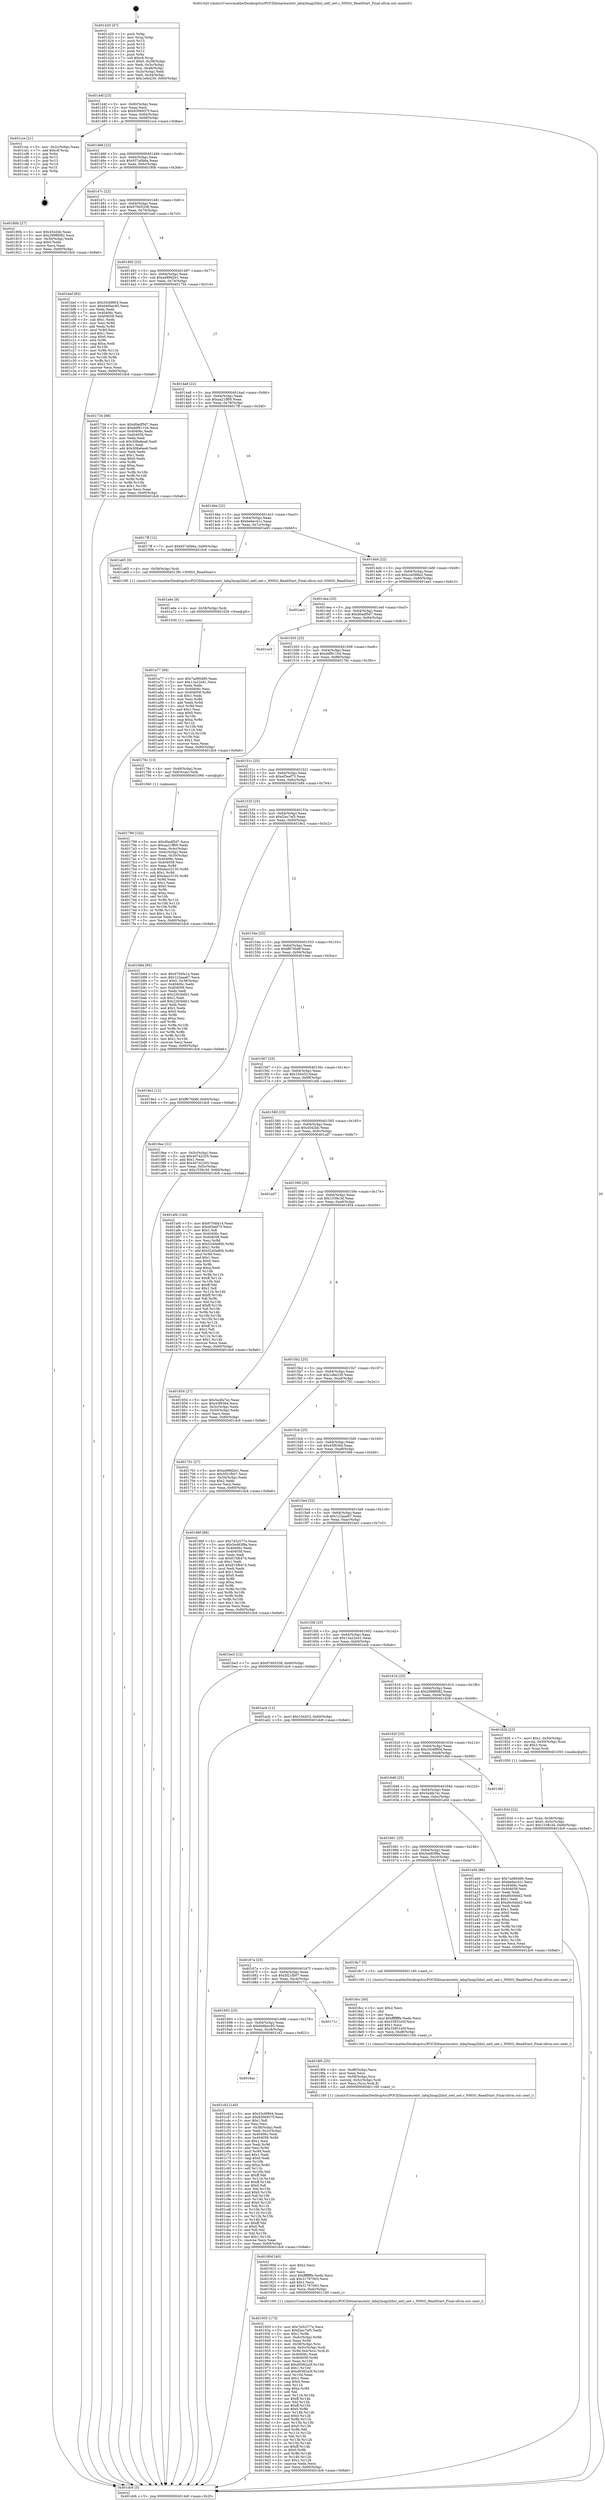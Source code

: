 digraph "0x401420" {
  label = "0x401420 (/mnt/c/Users/mathe/Desktop/tcc/POCII/binaries/extr_labq3map2libsl_netl_net.c_NMSG_ReadStart_Final-ollvm.out::main(0))"
  labelloc = "t"
  node[shape=record]

  Entry [label="",width=0.3,height=0.3,shape=circle,fillcolor=black,style=filled]
  "0x40144f" [label="{
     0x40144f [23]\l
     | [instrs]\l
     &nbsp;&nbsp;0x40144f \<+3\>: mov -0x60(%rbp),%eax\l
     &nbsp;&nbsp;0x401452 \<+2\>: mov %eax,%ecx\l
     &nbsp;&nbsp;0x401454 \<+6\>: sub $0x8306937f,%ecx\l
     &nbsp;&nbsp;0x40145a \<+3\>: mov %eax,-0x64(%rbp)\l
     &nbsp;&nbsp;0x40145d \<+3\>: mov %ecx,-0x68(%rbp)\l
     &nbsp;&nbsp;0x401460 \<+6\>: je 0000000000401cce \<main+0x8ae\>\l
  }"]
  "0x401cce" [label="{
     0x401cce [21]\l
     | [instrs]\l
     &nbsp;&nbsp;0x401cce \<+3\>: mov -0x2c(%rbp),%eax\l
     &nbsp;&nbsp;0x401cd1 \<+7\>: add $0xc8,%rsp\l
     &nbsp;&nbsp;0x401cd8 \<+1\>: pop %rbx\l
     &nbsp;&nbsp;0x401cd9 \<+2\>: pop %r12\l
     &nbsp;&nbsp;0x401cdb \<+2\>: pop %r13\l
     &nbsp;&nbsp;0x401cdd \<+2\>: pop %r14\l
     &nbsp;&nbsp;0x401cdf \<+2\>: pop %r15\l
     &nbsp;&nbsp;0x401ce1 \<+1\>: pop %rbp\l
     &nbsp;&nbsp;0x401ce2 \<+1\>: ret\l
  }"]
  "0x401466" [label="{
     0x401466 [22]\l
     | [instrs]\l
     &nbsp;&nbsp;0x401466 \<+5\>: jmp 000000000040146b \<main+0x4b\>\l
     &nbsp;&nbsp;0x40146b \<+3\>: mov -0x64(%rbp),%eax\l
     &nbsp;&nbsp;0x40146e \<+5\>: sub $0x937a0b6a,%eax\l
     &nbsp;&nbsp;0x401473 \<+3\>: mov %eax,-0x6c(%rbp)\l
     &nbsp;&nbsp;0x401476 \<+6\>: je 000000000040180b \<main+0x3eb\>\l
  }"]
  Exit [label="",width=0.3,height=0.3,shape=circle,fillcolor=black,style=filled,peripheries=2]
  "0x40180b" [label="{
     0x40180b [27]\l
     | [instrs]\l
     &nbsp;&nbsp;0x40180b \<+5\>: mov $0x4542bb,%eax\l
     &nbsp;&nbsp;0x401810 \<+5\>: mov $0x2998f082,%ecx\l
     &nbsp;&nbsp;0x401815 \<+3\>: mov -0x30(%rbp),%edx\l
     &nbsp;&nbsp;0x401818 \<+3\>: cmp $0x0,%edx\l
     &nbsp;&nbsp;0x40181b \<+3\>: cmove %ecx,%eax\l
     &nbsp;&nbsp;0x40181e \<+3\>: mov %eax,-0x60(%rbp)\l
     &nbsp;&nbsp;0x401821 \<+5\>: jmp 0000000000401dc6 \<main+0x9a6\>\l
  }"]
  "0x40147c" [label="{
     0x40147c [22]\l
     | [instrs]\l
     &nbsp;&nbsp;0x40147c \<+5\>: jmp 0000000000401481 \<main+0x61\>\l
     &nbsp;&nbsp;0x401481 \<+3\>: mov -0x64(%rbp),%eax\l
     &nbsp;&nbsp;0x401484 \<+5\>: sub $0x97605338,%eax\l
     &nbsp;&nbsp;0x401489 \<+3\>: mov %eax,-0x70(%rbp)\l
     &nbsp;&nbsp;0x40148c \<+6\>: je 0000000000401bef \<main+0x7cf\>\l
  }"]
  "0x4016ac" [label="{
     0x4016ac\l
  }", style=dashed]
  "0x401bef" [label="{
     0x401bef [83]\l
     | [instrs]\l
     &nbsp;&nbsp;0x401bef \<+5\>: mov $0x33c6f904,%eax\l
     &nbsp;&nbsp;0x401bf4 \<+5\>: mov $0x646bec85,%ecx\l
     &nbsp;&nbsp;0x401bf9 \<+2\>: xor %edx,%edx\l
     &nbsp;&nbsp;0x401bfb \<+7\>: mov 0x40406c,%esi\l
     &nbsp;&nbsp;0x401c02 \<+7\>: mov 0x404058,%edi\l
     &nbsp;&nbsp;0x401c09 \<+3\>: sub $0x1,%edx\l
     &nbsp;&nbsp;0x401c0c \<+3\>: mov %esi,%r8d\l
     &nbsp;&nbsp;0x401c0f \<+3\>: add %edx,%r8d\l
     &nbsp;&nbsp;0x401c12 \<+4\>: imul %r8d,%esi\l
     &nbsp;&nbsp;0x401c16 \<+3\>: and $0x1,%esi\l
     &nbsp;&nbsp;0x401c19 \<+3\>: cmp $0x0,%esi\l
     &nbsp;&nbsp;0x401c1c \<+4\>: sete %r9b\l
     &nbsp;&nbsp;0x401c20 \<+3\>: cmp $0xa,%edi\l
     &nbsp;&nbsp;0x401c23 \<+4\>: setl %r10b\l
     &nbsp;&nbsp;0x401c27 \<+3\>: mov %r9b,%r11b\l
     &nbsp;&nbsp;0x401c2a \<+3\>: and %r10b,%r11b\l
     &nbsp;&nbsp;0x401c2d \<+3\>: xor %r10b,%r9b\l
     &nbsp;&nbsp;0x401c30 \<+3\>: or %r9b,%r11b\l
     &nbsp;&nbsp;0x401c33 \<+4\>: test $0x1,%r11b\l
     &nbsp;&nbsp;0x401c37 \<+3\>: cmovne %ecx,%eax\l
     &nbsp;&nbsp;0x401c3a \<+3\>: mov %eax,-0x60(%rbp)\l
     &nbsp;&nbsp;0x401c3d \<+5\>: jmp 0000000000401dc6 \<main+0x9a6\>\l
  }"]
  "0x401492" [label="{
     0x401492 [22]\l
     | [instrs]\l
     &nbsp;&nbsp;0x401492 \<+5\>: jmp 0000000000401497 \<main+0x77\>\l
     &nbsp;&nbsp;0x401497 \<+3\>: mov -0x64(%rbp),%eax\l
     &nbsp;&nbsp;0x40149a \<+5\>: sub $0xa489d2e1,%eax\l
     &nbsp;&nbsp;0x40149f \<+3\>: mov %eax,-0x74(%rbp)\l
     &nbsp;&nbsp;0x4014a2 \<+6\>: je 0000000000401734 \<main+0x314\>\l
  }"]
  "0x401c42" [label="{
     0x401c42 [140]\l
     | [instrs]\l
     &nbsp;&nbsp;0x401c42 \<+5\>: mov $0x33c6f904,%eax\l
     &nbsp;&nbsp;0x401c47 \<+5\>: mov $0x8306937f,%ecx\l
     &nbsp;&nbsp;0x401c4c \<+2\>: mov $0x1,%dl\l
     &nbsp;&nbsp;0x401c4e \<+2\>: xor %esi,%esi\l
     &nbsp;&nbsp;0x401c50 \<+3\>: mov -0x38(%rbp),%edi\l
     &nbsp;&nbsp;0x401c53 \<+3\>: mov %edi,-0x2c(%rbp)\l
     &nbsp;&nbsp;0x401c56 \<+7\>: mov 0x40406c,%edi\l
     &nbsp;&nbsp;0x401c5d \<+8\>: mov 0x404058,%r8d\l
     &nbsp;&nbsp;0x401c65 \<+3\>: sub $0x1,%esi\l
     &nbsp;&nbsp;0x401c68 \<+3\>: mov %edi,%r9d\l
     &nbsp;&nbsp;0x401c6b \<+3\>: add %esi,%r9d\l
     &nbsp;&nbsp;0x401c6e \<+4\>: imul %r9d,%edi\l
     &nbsp;&nbsp;0x401c72 \<+3\>: and $0x1,%edi\l
     &nbsp;&nbsp;0x401c75 \<+3\>: cmp $0x0,%edi\l
     &nbsp;&nbsp;0x401c78 \<+4\>: sete %r10b\l
     &nbsp;&nbsp;0x401c7c \<+4\>: cmp $0xa,%r8d\l
     &nbsp;&nbsp;0x401c80 \<+4\>: setl %r11b\l
     &nbsp;&nbsp;0x401c84 \<+3\>: mov %r10b,%bl\l
     &nbsp;&nbsp;0x401c87 \<+3\>: xor $0xff,%bl\l
     &nbsp;&nbsp;0x401c8a \<+3\>: mov %r11b,%r14b\l
     &nbsp;&nbsp;0x401c8d \<+4\>: xor $0xff,%r14b\l
     &nbsp;&nbsp;0x401c91 \<+3\>: xor $0x0,%dl\l
     &nbsp;&nbsp;0x401c94 \<+3\>: mov %bl,%r15b\l
     &nbsp;&nbsp;0x401c97 \<+4\>: and $0x0,%r15b\l
     &nbsp;&nbsp;0x401c9b \<+3\>: and %dl,%r10b\l
     &nbsp;&nbsp;0x401c9e \<+3\>: mov %r14b,%r12b\l
     &nbsp;&nbsp;0x401ca1 \<+4\>: and $0x0,%r12b\l
     &nbsp;&nbsp;0x401ca5 \<+3\>: and %dl,%r11b\l
     &nbsp;&nbsp;0x401ca8 \<+3\>: or %r10b,%r15b\l
     &nbsp;&nbsp;0x401cab \<+3\>: or %r11b,%r12b\l
     &nbsp;&nbsp;0x401cae \<+3\>: xor %r12b,%r15b\l
     &nbsp;&nbsp;0x401cb1 \<+3\>: or %r14b,%bl\l
     &nbsp;&nbsp;0x401cb4 \<+3\>: xor $0xff,%bl\l
     &nbsp;&nbsp;0x401cb7 \<+3\>: or $0x0,%dl\l
     &nbsp;&nbsp;0x401cba \<+2\>: and %dl,%bl\l
     &nbsp;&nbsp;0x401cbc \<+3\>: or %bl,%r15b\l
     &nbsp;&nbsp;0x401cbf \<+4\>: test $0x1,%r15b\l
     &nbsp;&nbsp;0x401cc3 \<+3\>: cmovne %ecx,%eax\l
     &nbsp;&nbsp;0x401cc6 \<+3\>: mov %eax,-0x60(%rbp)\l
     &nbsp;&nbsp;0x401cc9 \<+5\>: jmp 0000000000401dc6 \<main+0x9a6\>\l
  }"]
  "0x401734" [label="{
     0x401734 [88]\l
     | [instrs]\l
     &nbsp;&nbsp;0x401734 \<+5\>: mov $0xd0adf5d7,%eax\l
     &nbsp;&nbsp;0x401739 \<+5\>: mov $0xddf91104,%ecx\l
     &nbsp;&nbsp;0x40173e \<+7\>: mov 0x40406c,%edx\l
     &nbsp;&nbsp;0x401745 \<+7\>: mov 0x404058,%esi\l
     &nbsp;&nbsp;0x40174c \<+2\>: mov %edx,%edi\l
     &nbsp;&nbsp;0x40174e \<+6\>: sub $0x308a6ea6,%edi\l
     &nbsp;&nbsp;0x401754 \<+3\>: sub $0x1,%edi\l
     &nbsp;&nbsp;0x401757 \<+6\>: add $0x308a6ea6,%edi\l
     &nbsp;&nbsp;0x40175d \<+3\>: imul %edi,%edx\l
     &nbsp;&nbsp;0x401760 \<+3\>: and $0x1,%edx\l
     &nbsp;&nbsp;0x401763 \<+3\>: cmp $0x0,%edx\l
     &nbsp;&nbsp;0x401766 \<+4\>: sete %r8b\l
     &nbsp;&nbsp;0x40176a \<+3\>: cmp $0xa,%esi\l
     &nbsp;&nbsp;0x40176d \<+4\>: setl %r9b\l
     &nbsp;&nbsp;0x401771 \<+3\>: mov %r8b,%r10b\l
     &nbsp;&nbsp;0x401774 \<+3\>: and %r9b,%r10b\l
     &nbsp;&nbsp;0x401777 \<+3\>: xor %r9b,%r8b\l
     &nbsp;&nbsp;0x40177a \<+3\>: or %r8b,%r10b\l
     &nbsp;&nbsp;0x40177d \<+4\>: test $0x1,%r10b\l
     &nbsp;&nbsp;0x401781 \<+3\>: cmovne %ecx,%eax\l
     &nbsp;&nbsp;0x401784 \<+3\>: mov %eax,-0x60(%rbp)\l
     &nbsp;&nbsp;0x401787 \<+5\>: jmp 0000000000401dc6 \<main+0x9a6\>\l
  }"]
  "0x4014a8" [label="{
     0x4014a8 [22]\l
     | [instrs]\l
     &nbsp;&nbsp;0x4014a8 \<+5\>: jmp 00000000004014ad \<main+0x8d\>\l
     &nbsp;&nbsp;0x4014ad \<+3\>: mov -0x64(%rbp),%eax\l
     &nbsp;&nbsp;0x4014b0 \<+5\>: sub $0xaa21ff00,%eax\l
     &nbsp;&nbsp;0x4014b5 \<+3\>: mov %eax,-0x78(%rbp)\l
     &nbsp;&nbsp;0x4014b8 \<+6\>: je 00000000004017ff \<main+0x3df\>\l
  }"]
  "0x401693" [label="{
     0x401693 [25]\l
     | [instrs]\l
     &nbsp;&nbsp;0x401693 \<+5\>: jmp 0000000000401698 \<main+0x278\>\l
     &nbsp;&nbsp;0x401698 \<+3\>: mov -0x64(%rbp),%eax\l
     &nbsp;&nbsp;0x40169b \<+5\>: sub $0x646bec85,%eax\l
     &nbsp;&nbsp;0x4016a0 \<+6\>: mov %eax,-0xc8(%rbp)\l
     &nbsp;&nbsp;0x4016a6 \<+6\>: je 0000000000401c42 \<main+0x822\>\l
  }"]
  "0x4017ff" [label="{
     0x4017ff [12]\l
     | [instrs]\l
     &nbsp;&nbsp;0x4017ff \<+7\>: movl $0x937a0b6a,-0x60(%rbp)\l
     &nbsp;&nbsp;0x401806 \<+5\>: jmp 0000000000401dc6 \<main+0x9a6\>\l
  }"]
  "0x4014be" [label="{
     0x4014be [22]\l
     | [instrs]\l
     &nbsp;&nbsp;0x4014be \<+5\>: jmp 00000000004014c3 \<main+0xa3\>\l
     &nbsp;&nbsp;0x4014c3 \<+3\>: mov -0x64(%rbp),%eax\l
     &nbsp;&nbsp;0x4014c6 \<+5\>: sub $0xbe6ec41c,%eax\l
     &nbsp;&nbsp;0x4014cb \<+3\>: mov %eax,-0x7c(%rbp)\l
     &nbsp;&nbsp;0x4014ce \<+6\>: je 0000000000401a65 \<main+0x645\>\l
  }"]
  "0x40171c" [label="{
     0x40171c\l
  }", style=dashed]
  "0x401a65" [label="{
     0x401a65 [9]\l
     | [instrs]\l
     &nbsp;&nbsp;0x401a65 \<+4\>: mov -0x58(%rbp),%rdi\l
     &nbsp;&nbsp;0x401a69 \<+5\>: call 00000000004013f0 \<NMSG_ReadStart\>\l
     | [calls]\l
     &nbsp;&nbsp;0x4013f0 \{1\} (/mnt/c/Users/mathe/Desktop/tcc/POCII/binaries/extr_labq3map2libsl_netl_net.c_NMSG_ReadStart_Final-ollvm.out::NMSG_ReadStart)\l
  }"]
  "0x4014d4" [label="{
     0x4014d4 [22]\l
     | [instrs]\l
     &nbsp;&nbsp;0x4014d4 \<+5\>: jmp 00000000004014d9 \<main+0xb9\>\l
     &nbsp;&nbsp;0x4014d9 \<+3\>: mov -0x64(%rbp),%eax\l
     &nbsp;&nbsp;0x4014dc \<+5\>: sub $0xcce588a3,%eax\l
     &nbsp;&nbsp;0x4014e1 \<+3\>: mov %eax,-0x80(%rbp)\l
     &nbsp;&nbsp;0x4014e4 \<+6\>: je 0000000000401ae3 \<main+0x6c3\>\l
  }"]
  "0x401a77" [label="{
     0x401a77 [84]\l
     | [instrs]\l
     &nbsp;&nbsp;0x401a77 \<+5\>: mov $0x7ad90490,%eax\l
     &nbsp;&nbsp;0x401a7c \<+5\>: mov $0x13a22e41,%ecx\l
     &nbsp;&nbsp;0x401a81 \<+2\>: xor %edx,%edx\l
     &nbsp;&nbsp;0x401a83 \<+7\>: mov 0x40406c,%esi\l
     &nbsp;&nbsp;0x401a8a \<+8\>: mov 0x404058,%r8d\l
     &nbsp;&nbsp;0x401a92 \<+3\>: sub $0x1,%edx\l
     &nbsp;&nbsp;0x401a95 \<+3\>: mov %esi,%r9d\l
     &nbsp;&nbsp;0x401a98 \<+3\>: add %edx,%r9d\l
     &nbsp;&nbsp;0x401a9b \<+4\>: imul %r9d,%esi\l
     &nbsp;&nbsp;0x401a9f \<+3\>: and $0x1,%esi\l
     &nbsp;&nbsp;0x401aa2 \<+3\>: cmp $0x0,%esi\l
     &nbsp;&nbsp;0x401aa5 \<+4\>: sete %r10b\l
     &nbsp;&nbsp;0x401aa9 \<+4\>: cmp $0xa,%r8d\l
     &nbsp;&nbsp;0x401aad \<+4\>: setl %r11b\l
     &nbsp;&nbsp;0x401ab1 \<+3\>: mov %r10b,%bl\l
     &nbsp;&nbsp;0x401ab4 \<+3\>: and %r11b,%bl\l
     &nbsp;&nbsp;0x401ab7 \<+3\>: xor %r11b,%r10b\l
     &nbsp;&nbsp;0x401aba \<+3\>: or %r10b,%bl\l
     &nbsp;&nbsp;0x401abd \<+3\>: test $0x1,%bl\l
     &nbsp;&nbsp;0x401ac0 \<+3\>: cmovne %ecx,%eax\l
     &nbsp;&nbsp;0x401ac3 \<+3\>: mov %eax,-0x60(%rbp)\l
     &nbsp;&nbsp;0x401ac6 \<+5\>: jmp 0000000000401dc6 \<main+0x9a6\>\l
  }"]
  "0x401ae3" [label="{
     0x401ae3\l
  }", style=dashed]
  "0x4014ea" [label="{
     0x4014ea [25]\l
     | [instrs]\l
     &nbsp;&nbsp;0x4014ea \<+5\>: jmp 00000000004014ef \<main+0xcf\>\l
     &nbsp;&nbsp;0x4014ef \<+3\>: mov -0x64(%rbp),%eax\l
     &nbsp;&nbsp;0x4014f2 \<+5\>: sub $0xd0adf5d7,%eax\l
     &nbsp;&nbsp;0x4014f7 \<+6\>: mov %eax,-0x84(%rbp)\l
     &nbsp;&nbsp;0x4014fd \<+6\>: je 0000000000401ce3 \<main+0x8c3\>\l
  }"]
  "0x401a6e" [label="{
     0x401a6e [9]\l
     | [instrs]\l
     &nbsp;&nbsp;0x401a6e \<+4\>: mov -0x58(%rbp),%rdi\l
     &nbsp;&nbsp;0x401a72 \<+5\>: call 0000000000401030 \<free@plt\>\l
     | [calls]\l
     &nbsp;&nbsp;0x401030 \{1\} (unknown)\l
  }"]
  "0x401ce3" [label="{
     0x401ce3\l
  }", style=dashed]
  "0x401503" [label="{
     0x401503 [25]\l
     | [instrs]\l
     &nbsp;&nbsp;0x401503 \<+5\>: jmp 0000000000401508 \<main+0xe8\>\l
     &nbsp;&nbsp;0x401508 \<+3\>: mov -0x64(%rbp),%eax\l
     &nbsp;&nbsp;0x40150b \<+5\>: sub $0xddf91104,%eax\l
     &nbsp;&nbsp;0x401510 \<+6\>: mov %eax,-0x88(%rbp)\l
     &nbsp;&nbsp;0x401516 \<+6\>: je 000000000040178c \<main+0x36c\>\l
  }"]
  "0x401935" [label="{
     0x401935 [173]\l
     | [instrs]\l
     &nbsp;&nbsp;0x401935 \<+5\>: mov $0x7d3c577e,%ecx\l
     &nbsp;&nbsp;0x40193a \<+5\>: mov $0xf2ec7ef5,%edx\l
     &nbsp;&nbsp;0x40193f \<+3\>: mov $0x1,%r8b\l
     &nbsp;&nbsp;0x401942 \<+7\>: mov -0xdc(%rbp),%r9d\l
     &nbsp;&nbsp;0x401949 \<+4\>: imul %eax,%r9d\l
     &nbsp;&nbsp;0x40194d \<+4\>: mov -0x58(%rbp),%rsi\l
     &nbsp;&nbsp;0x401951 \<+4\>: movslq -0x5c(%rbp),%rdi\l
     &nbsp;&nbsp;0x401955 \<+5\>: mov %r9d,0x4(%rsi,%rdi,8)\l
     &nbsp;&nbsp;0x40195a \<+7\>: mov 0x40406c,%eax\l
     &nbsp;&nbsp;0x401961 \<+8\>: mov 0x404058,%r9d\l
     &nbsp;&nbsp;0x401969 \<+3\>: mov %eax,%r10d\l
     &nbsp;&nbsp;0x40196c \<+7\>: add $0xd9382a3f,%r10d\l
     &nbsp;&nbsp;0x401973 \<+4\>: sub $0x1,%r10d\l
     &nbsp;&nbsp;0x401977 \<+7\>: sub $0xd9382a3f,%r10d\l
     &nbsp;&nbsp;0x40197e \<+4\>: imul %r10d,%eax\l
     &nbsp;&nbsp;0x401982 \<+3\>: and $0x1,%eax\l
     &nbsp;&nbsp;0x401985 \<+3\>: cmp $0x0,%eax\l
     &nbsp;&nbsp;0x401988 \<+4\>: sete %r11b\l
     &nbsp;&nbsp;0x40198c \<+4\>: cmp $0xa,%r9d\l
     &nbsp;&nbsp;0x401990 \<+3\>: setl %bl\l
     &nbsp;&nbsp;0x401993 \<+3\>: mov %r11b,%r14b\l
     &nbsp;&nbsp;0x401996 \<+4\>: xor $0xff,%r14b\l
     &nbsp;&nbsp;0x40199a \<+3\>: mov %bl,%r15b\l
     &nbsp;&nbsp;0x40199d \<+4\>: xor $0xff,%r15b\l
     &nbsp;&nbsp;0x4019a1 \<+4\>: xor $0x0,%r8b\l
     &nbsp;&nbsp;0x4019a5 \<+3\>: mov %r14b,%r12b\l
     &nbsp;&nbsp;0x4019a8 \<+4\>: and $0x0,%r12b\l
     &nbsp;&nbsp;0x4019ac \<+3\>: and %r8b,%r11b\l
     &nbsp;&nbsp;0x4019af \<+3\>: mov %r15b,%r13b\l
     &nbsp;&nbsp;0x4019b2 \<+4\>: and $0x0,%r13b\l
     &nbsp;&nbsp;0x4019b6 \<+3\>: and %r8b,%bl\l
     &nbsp;&nbsp;0x4019b9 \<+3\>: or %r11b,%r12b\l
     &nbsp;&nbsp;0x4019bc \<+3\>: or %bl,%r13b\l
     &nbsp;&nbsp;0x4019bf \<+3\>: xor %r13b,%r12b\l
     &nbsp;&nbsp;0x4019c2 \<+3\>: or %r15b,%r14b\l
     &nbsp;&nbsp;0x4019c5 \<+4\>: xor $0xff,%r14b\l
     &nbsp;&nbsp;0x4019c9 \<+4\>: or $0x0,%r8b\l
     &nbsp;&nbsp;0x4019cd \<+3\>: and %r8b,%r14b\l
     &nbsp;&nbsp;0x4019d0 \<+3\>: or %r14b,%r12b\l
     &nbsp;&nbsp;0x4019d3 \<+4\>: test $0x1,%r12b\l
     &nbsp;&nbsp;0x4019d7 \<+3\>: cmovne %edx,%ecx\l
     &nbsp;&nbsp;0x4019da \<+3\>: mov %ecx,-0x60(%rbp)\l
     &nbsp;&nbsp;0x4019dd \<+5\>: jmp 0000000000401dc6 \<main+0x9a6\>\l
  }"]
  "0x40178c" [label="{
     0x40178c [13]\l
     | [instrs]\l
     &nbsp;&nbsp;0x40178c \<+4\>: mov -0x48(%rbp),%rax\l
     &nbsp;&nbsp;0x401790 \<+4\>: mov 0x8(%rax),%rdi\l
     &nbsp;&nbsp;0x401794 \<+5\>: call 0000000000401060 \<atoi@plt\>\l
     | [calls]\l
     &nbsp;&nbsp;0x401060 \{1\} (unknown)\l
  }"]
  "0x40151c" [label="{
     0x40151c [25]\l
     | [instrs]\l
     &nbsp;&nbsp;0x40151c \<+5\>: jmp 0000000000401521 \<main+0x101\>\l
     &nbsp;&nbsp;0x401521 \<+3\>: mov -0x64(%rbp),%eax\l
     &nbsp;&nbsp;0x401524 \<+5\>: sub $0xef3eef73,%eax\l
     &nbsp;&nbsp;0x401529 \<+6\>: mov %eax,-0x8c(%rbp)\l
     &nbsp;&nbsp;0x40152f \<+6\>: je 0000000000401b84 \<main+0x764\>\l
  }"]
  "0x40190d" [label="{
     0x40190d [40]\l
     | [instrs]\l
     &nbsp;&nbsp;0x40190d \<+5\>: mov $0x2,%ecx\l
     &nbsp;&nbsp;0x401912 \<+1\>: cltd\l
     &nbsp;&nbsp;0x401913 \<+2\>: idiv %ecx\l
     &nbsp;&nbsp;0x401915 \<+6\>: imul $0xfffffffe,%edx,%ecx\l
     &nbsp;&nbsp;0x40191b \<+6\>: sub $0x31767003,%ecx\l
     &nbsp;&nbsp;0x401921 \<+3\>: add $0x1,%ecx\l
     &nbsp;&nbsp;0x401924 \<+6\>: add $0x31767003,%ecx\l
     &nbsp;&nbsp;0x40192a \<+6\>: mov %ecx,-0xdc(%rbp)\l
     &nbsp;&nbsp;0x401930 \<+5\>: call 0000000000401160 \<next_i\>\l
     | [calls]\l
     &nbsp;&nbsp;0x401160 \{1\} (/mnt/c/Users/mathe/Desktop/tcc/POCII/binaries/extr_labq3map2libsl_netl_net.c_NMSG_ReadStart_Final-ollvm.out::next_i)\l
  }"]
  "0x401b84" [label="{
     0x401b84 [95]\l
     | [instrs]\l
     &nbsp;&nbsp;0x401b84 \<+5\>: mov $0x6704fa14,%eax\l
     &nbsp;&nbsp;0x401b89 \<+5\>: mov $0x122aaa67,%ecx\l
     &nbsp;&nbsp;0x401b8e \<+7\>: movl $0x0,-0x38(%rbp)\l
     &nbsp;&nbsp;0x401b95 \<+7\>: mov 0x40406c,%edx\l
     &nbsp;&nbsp;0x401b9c \<+7\>: mov 0x404058,%esi\l
     &nbsp;&nbsp;0x401ba3 \<+2\>: mov %edx,%edi\l
     &nbsp;&nbsp;0x401ba5 \<+6\>: sub $0x2263b6b1,%edi\l
     &nbsp;&nbsp;0x401bab \<+3\>: sub $0x1,%edi\l
     &nbsp;&nbsp;0x401bae \<+6\>: add $0x2263b6b1,%edi\l
     &nbsp;&nbsp;0x401bb4 \<+3\>: imul %edi,%edx\l
     &nbsp;&nbsp;0x401bb7 \<+3\>: and $0x1,%edx\l
     &nbsp;&nbsp;0x401bba \<+3\>: cmp $0x0,%edx\l
     &nbsp;&nbsp;0x401bbd \<+4\>: sete %r8b\l
     &nbsp;&nbsp;0x401bc1 \<+3\>: cmp $0xa,%esi\l
     &nbsp;&nbsp;0x401bc4 \<+4\>: setl %r9b\l
     &nbsp;&nbsp;0x401bc8 \<+3\>: mov %r8b,%r10b\l
     &nbsp;&nbsp;0x401bcb \<+3\>: and %r9b,%r10b\l
     &nbsp;&nbsp;0x401bce \<+3\>: xor %r9b,%r8b\l
     &nbsp;&nbsp;0x401bd1 \<+3\>: or %r8b,%r10b\l
     &nbsp;&nbsp;0x401bd4 \<+4\>: test $0x1,%r10b\l
     &nbsp;&nbsp;0x401bd8 \<+3\>: cmovne %ecx,%eax\l
     &nbsp;&nbsp;0x401bdb \<+3\>: mov %eax,-0x60(%rbp)\l
     &nbsp;&nbsp;0x401bde \<+5\>: jmp 0000000000401dc6 \<main+0x9a6\>\l
  }"]
  "0x401535" [label="{
     0x401535 [25]\l
     | [instrs]\l
     &nbsp;&nbsp;0x401535 \<+5\>: jmp 000000000040153a \<main+0x11a\>\l
     &nbsp;&nbsp;0x40153a \<+3\>: mov -0x64(%rbp),%eax\l
     &nbsp;&nbsp;0x40153d \<+5\>: sub $0xf2ec7ef5,%eax\l
     &nbsp;&nbsp;0x401542 \<+6\>: mov %eax,-0x90(%rbp)\l
     &nbsp;&nbsp;0x401548 \<+6\>: je 00000000004019e2 \<main+0x5c2\>\l
  }"]
  "0x4018f4" [label="{
     0x4018f4 [25]\l
     | [instrs]\l
     &nbsp;&nbsp;0x4018f4 \<+6\>: mov -0xd8(%rbp),%ecx\l
     &nbsp;&nbsp;0x4018fa \<+3\>: imul %eax,%ecx\l
     &nbsp;&nbsp;0x4018fd \<+4\>: mov -0x58(%rbp),%rsi\l
     &nbsp;&nbsp;0x401901 \<+4\>: movslq -0x5c(%rbp),%rdi\l
     &nbsp;&nbsp;0x401905 \<+3\>: mov %ecx,(%rsi,%rdi,8)\l
     &nbsp;&nbsp;0x401908 \<+5\>: call 0000000000401160 \<next_i\>\l
     | [calls]\l
     &nbsp;&nbsp;0x401160 \{1\} (/mnt/c/Users/mathe/Desktop/tcc/POCII/binaries/extr_labq3map2libsl_netl_net.c_NMSG_ReadStart_Final-ollvm.out::next_i)\l
  }"]
  "0x4019e2" [label="{
     0x4019e2 [12]\l
     | [instrs]\l
     &nbsp;&nbsp;0x4019e2 \<+7\>: movl $0xff076b8f,-0x60(%rbp)\l
     &nbsp;&nbsp;0x4019e9 \<+5\>: jmp 0000000000401dc6 \<main+0x9a6\>\l
  }"]
  "0x40154e" [label="{
     0x40154e [25]\l
     | [instrs]\l
     &nbsp;&nbsp;0x40154e \<+5\>: jmp 0000000000401553 \<main+0x133\>\l
     &nbsp;&nbsp;0x401553 \<+3\>: mov -0x64(%rbp),%eax\l
     &nbsp;&nbsp;0x401556 \<+5\>: sub $0xff076b8f,%eax\l
     &nbsp;&nbsp;0x40155b \<+6\>: mov %eax,-0x94(%rbp)\l
     &nbsp;&nbsp;0x401561 \<+6\>: je 00000000004019ee \<main+0x5ce\>\l
  }"]
  "0x4018cc" [label="{
     0x4018cc [40]\l
     | [instrs]\l
     &nbsp;&nbsp;0x4018cc \<+5\>: mov $0x2,%ecx\l
     &nbsp;&nbsp;0x4018d1 \<+1\>: cltd\l
     &nbsp;&nbsp;0x4018d2 \<+2\>: idiv %ecx\l
     &nbsp;&nbsp;0x4018d4 \<+6\>: imul $0xfffffffe,%edx,%ecx\l
     &nbsp;&nbsp;0x4018da \<+6\>: sub $0x33951e5f,%ecx\l
     &nbsp;&nbsp;0x4018e0 \<+3\>: add $0x1,%ecx\l
     &nbsp;&nbsp;0x4018e3 \<+6\>: add $0x33951e5f,%ecx\l
     &nbsp;&nbsp;0x4018e9 \<+6\>: mov %ecx,-0xd8(%rbp)\l
     &nbsp;&nbsp;0x4018ef \<+5\>: call 0000000000401160 \<next_i\>\l
     | [calls]\l
     &nbsp;&nbsp;0x401160 \{1\} (/mnt/c/Users/mathe/Desktop/tcc/POCII/binaries/extr_labq3map2libsl_netl_net.c_NMSG_ReadStart_Final-ollvm.out::next_i)\l
  }"]
  "0x4019ee" [label="{
     0x4019ee [31]\l
     | [instrs]\l
     &nbsp;&nbsp;0x4019ee \<+3\>: mov -0x5c(%rbp),%eax\l
     &nbsp;&nbsp;0x4019f1 \<+5\>: sub $0x40742205,%eax\l
     &nbsp;&nbsp;0x4019f6 \<+3\>: add $0x1,%eax\l
     &nbsp;&nbsp;0x4019f9 \<+5\>: add $0x40742205,%eax\l
     &nbsp;&nbsp;0x4019fe \<+3\>: mov %eax,-0x5c(%rbp)\l
     &nbsp;&nbsp;0x401a01 \<+7\>: movl $0x1538c3d,-0x60(%rbp)\l
     &nbsp;&nbsp;0x401a08 \<+5\>: jmp 0000000000401dc6 \<main+0x9a6\>\l
  }"]
  "0x401567" [label="{
     0x401567 [25]\l
     | [instrs]\l
     &nbsp;&nbsp;0x401567 \<+5\>: jmp 000000000040156c \<main+0x14c\>\l
     &nbsp;&nbsp;0x40156c \<+3\>: mov -0x64(%rbp),%eax\l
     &nbsp;&nbsp;0x40156f \<+5\>: sub $0x104453,%eax\l
     &nbsp;&nbsp;0x401574 \<+6\>: mov %eax,-0x98(%rbp)\l
     &nbsp;&nbsp;0x40157a \<+6\>: je 0000000000401af4 \<main+0x6d4\>\l
  }"]
  "0x40167a" [label="{
     0x40167a [25]\l
     | [instrs]\l
     &nbsp;&nbsp;0x40167a \<+5\>: jmp 000000000040167f \<main+0x25f\>\l
     &nbsp;&nbsp;0x40167f \<+3\>: mov -0x64(%rbp),%eax\l
     &nbsp;&nbsp;0x401682 \<+5\>: sub $0x5f21fb07,%eax\l
     &nbsp;&nbsp;0x401687 \<+6\>: mov %eax,-0xc4(%rbp)\l
     &nbsp;&nbsp;0x40168d \<+6\>: je 000000000040171c \<main+0x2fc\>\l
  }"]
  "0x401af4" [label="{
     0x401af4 [144]\l
     | [instrs]\l
     &nbsp;&nbsp;0x401af4 \<+5\>: mov $0x6704fa14,%eax\l
     &nbsp;&nbsp;0x401af9 \<+5\>: mov $0xef3eef73,%ecx\l
     &nbsp;&nbsp;0x401afe \<+2\>: mov $0x1,%dl\l
     &nbsp;&nbsp;0x401b00 \<+7\>: mov 0x40406c,%esi\l
     &nbsp;&nbsp;0x401b07 \<+7\>: mov 0x404058,%edi\l
     &nbsp;&nbsp;0x401b0e \<+3\>: mov %esi,%r8d\l
     &nbsp;&nbsp;0x401b11 \<+7\>: sub $0x5240a80b,%r8d\l
     &nbsp;&nbsp;0x401b18 \<+4\>: sub $0x1,%r8d\l
     &nbsp;&nbsp;0x401b1c \<+7\>: add $0x5240a80b,%r8d\l
     &nbsp;&nbsp;0x401b23 \<+4\>: imul %r8d,%esi\l
     &nbsp;&nbsp;0x401b27 \<+3\>: and $0x1,%esi\l
     &nbsp;&nbsp;0x401b2a \<+3\>: cmp $0x0,%esi\l
     &nbsp;&nbsp;0x401b2d \<+4\>: sete %r9b\l
     &nbsp;&nbsp;0x401b31 \<+3\>: cmp $0xa,%edi\l
     &nbsp;&nbsp;0x401b34 \<+4\>: setl %r10b\l
     &nbsp;&nbsp;0x401b38 \<+3\>: mov %r9b,%r11b\l
     &nbsp;&nbsp;0x401b3b \<+4\>: xor $0xff,%r11b\l
     &nbsp;&nbsp;0x401b3f \<+3\>: mov %r10b,%bl\l
     &nbsp;&nbsp;0x401b42 \<+3\>: xor $0xff,%bl\l
     &nbsp;&nbsp;0x401b45 \<+3\>: xor $0x1,%dl\l
     &nbsp;&nbsp;0x401b48 \<+3\>: mov %r11b,%r14b\l
     &nbsp;&nbsp;0x401b4b \<+4\>: and $0xff,%r14b\l
     &nbsp;&nbsp;0x401b4f \<+3\>: and %dl,%r9b\l
     &nbsp;&nbsp;0x401b52 \<+3\>: mov %bl,%r15b\l
     &nbsp;&nbsp;0x401b55 \<+4\>: and $0xff,%r15b\l
     &nbsp;&nbsp;0x401b59 \<+3\>: and %dl,%r10b\l
     &nbsp;&nbsp;0x401b5c \<+3\>: or %r9b,%r14b\l
     &nbsp;&nbsp;0x401b5f \<+3\>: or %r10b,%r15b\l
     &nbsp;&nbsp;0x401b62 \<+3\>: xor %r15b,%r14b\l
     &nbsp;&nbsp;0x401b65 \<+3\>: or %bl,%r11b\l
     &nbsp;&nbsp;0x401b68 \<+4\>: xor $0xff,%r11b\l
     &nbsp;&nbsp;0x401b6c \<+3\>: or $0x1,%dl\l
     &nbsp;&nbsp;0x401b6f \<+3\>: and %dl,%r11b\l
     &nbsp;&nbsp;0x401b72 \<+3\>: or %r11b,%r14b\l
     &nbsp;&nbsp;0x401b75 \<+4\>: test $0x1,%r14b\l
     &nbsp;&nbsp;0x401b79 \<+3\>: cmovne %ecx,%eax\l
     &nbsp;&nbsp;0x401b7c \<+3\>: mov %eax,-0x60(%rbp)\l
     &nbsp;&nbsp;0x401b7f \<+5\>: jmp 0000000000401dc6 \<main+0x9a6\>\l
  }"]
  "0x401580" [label="{
     0x401580 [25]\l
     | [instrs]\l
     &nbsp;&nbsp;0x401580 \<+5\>: jmp 0000000000401585 \<main+0x165\>\l
     &nbsp;&nbsp;0x401585 \<+3\>: mov -0x64(%rbp),%eax\l
     &nbsp;&nbsp;0x401588 \<+5\>: sub $0x4542bb,%eax\l
     &nbsp;&nbsp;0x40158d \<+6\>: mov %eax,-0x9c(%rbp)\l
     &nbsp;&nbsp;0x401593 \<+6\>: je 0000000000401ad7 \<main+0x6b7\>\l
  }"]
  "0x4018c7" [label="{
     0x4018c7 [5]\l
     | [instrs]\l
     &nbsp;&nbsp;0x4018c7 \<+5\>: call 0000000000401160 \<next_i\>\l
     | [calls]\l
     &nbsp;&nbsp;0x401160 \{1\} (/mnt/c/Users/mathe/Desktop/tcc/POCII/binaries/extr_labq3map2libsl_netl_net.c_NMSG_ReadStart_Final-ollvm.out::next_i)\l
  }"]
  "0x401ad7" [label="{
     0x401ad7\l
  }", style=dashed]
  "0x401599" [label="{
     0x401599 [25]\l
     | [instrs]\l
     &nbsp;&nbsp;0x401599 \<+5\>: jmp 000000000040159e \<main+0x17e\>\l
     &nbsp;&nbsp;0x40159e \<+3\>: mov -0x64(%rbp),%eax\l
     &nbsp;&nbsp;0x4015a1 \<+5\>: sub $0x1538c3d,%eax\l
     &nbsp;&nbsp;0x4015a6 \<+6\>: mov %eax,-0xa0(%rbp)\l
     &nbsp;&nbsp;0x4015ac \<+6\>: je 0000000000401854 \<main+0x434\>\l
  }"]
  "0x401661" [label="{
     0x401661 [25]\l
     | [instrs]\l
     &nbsp;&nbsp;0x401661 \<+5\>: jmp 0000000000401666 \<main+0x246\>\l
     &nbsp;&nbsp;0x401666 \<+3\>: mov -0x64(%rbp),%eax\l
     &nbsp;&nbsp;0x401669 \<+5\>: sub $0x5e483f8a,%eax\l
     &nbsp;&nbsp;0x40166e \<+6\>: mov %eax,-0xc0(%rbp)\l
     &nbsp;&nbsp;0x401674 \<+6\>: je 00000000004018c7 \<main+0x4a7\>\l
  }"]
  "0x401854" [label="{
     0x401854 [27]\l
     | [instrs]\l
     &nbsp;&nbsp;0x401854 \<+5\>: mov $0x5a4fa7ec,%eax\l
     &nbsp;&nbsp;0x401859 \<+5\>: mov $0x43f936d,%ecx\l
     &nbsp;&nbsp;0x40185e \<+3\>: mov -0x5c(%rbp),%edx\l
     &nbsp;&nbsp;0x401861 \<+3\>: cmp -0x50(%rbp),%edx\l
     &nbsp;&nbsp;0x401864 \<+3\>: cmovl %ecx,%eax\l
     &nbsp;&nbsp;0x401867 \<+3\>: mov %eax,-0x60(%rbp)\l
     &nbsp;&nbsp;0x40186a \<+5\>: jmp 0000000000401dc6 \<main+0x9a6\>\l
  }"]
  "0x4015b2" [label="{
     0x4015b2 [25]\l
     | [instrs]\l
     &nbsp;&nbsp;0x4015b2 \<+5\>: jmp 00000000004015b7 \<main+0x197\>\l
     &nbsp;&nbsp;0x4015b7 \<+3\>: mov -0x64(%rbp),%eax\l
     &nbsp;&nbsp;0x4015ba \<+5\>: sub $0x1e6e239,%eax\l
     &nbsp;&nbsp;0x4015bf \<+6\>: mov %eax,-0xa4(%rbp)\l
     &nbsp;&nbsp;0x4015c5 \<+6\>: je 0000000000401701 \<main+0x2e1\>\l
  }"]
  "0x401a0d" [label="{
     0x401a0d [88]\l
     | [instrs]\l
     &nbsp;&nbsp;0x401a0d \<+5\>: mov $0x7ad90490,%eax\l
     &nbsp;&nbsp;0x401a12 \<+5\>: mov $0xbe6ec41c,%ecx\l
     &nbsp;&nbsp;0x401a17 \<+7\>: mov 0x40406c,%edx\l
     &nbsp;&nbsp;0x401a1e \<+7\>: mov 0x404058,%esi\l
     &nbsp;&nbsp;0x401a25 \<+2\>: mov %edx,%edi\l
     &nbsp;&nbsp;0x401a27 \<+6\>: sub $0xd0c0ebd2,%edi\l
     &nbsp;&nbsp;0x401a2d \<+3\>: sub $0x1,%edi\l
     &nbsp;&nbsp;0x401a30 \<+6\>: add $0xd0c0ebd2,%edi\l
     &nbsp;&nbsp;0x401a36 \<+3\>: imul %edi,%edx\l
     &nbsp;&nbsp;0x401a39 \<+3\>: and $0x1,%edx\l
     &nbsp;&nbsp;0x401a3c \<+3\>: cmp $0x0,%edx\l
     &nbsp;&nbsp;0x401a3f \<+4\>: sete %r8b\l
     &nbsp;&nbsp;0x401a43 \<+3\>: cmp $0xa,%esi\l
     &nbsp;&nbsp;0x401a46 \<+4\>: setl %r9b\l
     &nbsp;&nbsp;0x401a4a \<+3\>: mov %r8b,%r10b\l
     &nbsp;&nbsp;0x401a4d \<+3\>: and %r9b,%r10b\l
     &nbsp;&nbsp;0x401a50 \<+3\>: xor %r9b,%r8b\l
     &nbsp;&nbsp;0x401a53 \<+3\>: or %r8b,%r10b\l
     &nbsp;&nbsp;0x401a56 \<+4\>: test $0x1,%r10b\l
     &nbsp;&nbsp;0x401a5a \<+3\>: cmovne %ecx,%eax\l
     &nbsp;&nbsp;0x401a5d \<+3\>: mov %eax,-0x60(%rbp)\l
     &nbsp;&nbsp;0x401a60 \<+5\>: jmp 0000000000401dc6 \<main+0x9a6\>\l
  }"]
  "0x401701" [label="{
     0x401701 [27]\l
     | [instrs]\l
     &nbsp;&nbsp;0x401701 \<+5\>: mov $0xa489d2e1,%eax\l
     &nbsp;&nbsp;0x401706 \<+5\>: mov $0x5f21fb07,%ecx\l
     &nbsp;&nbsp;0x40170b \<+3\>: mov -0x34(%rbp),%edx\l
     &nbsp;&nbsp;0x40170e \<+3\>: cmp $0x2,%edx\l
     &nbsp;&nbsp;0x401711 \<+3\>: cmovne %ecx,%eax\l
     &nbsp;&nbsp;0x401714 \<+3\>: mov %eax,-0x60(%rbp)\l
     &nbsp;&nbsp;0x401717 \<+5\>: jmp 0000000000401dc6 \<main+0x9a6\>\l
  }"]
  "0x4015cb" [label="{
     0x4015cb [25]\l
     | [instrs]\l
     &nbsp;&nbsp;0x4015cb \<+5\>: jmp 00000000004015d0 \<main+0x1b0\>\l
     &nbsp;&nbsp;0x4015d0 \<+3\>: mov -0x64(%rbp),%eax\l
     &nbsp;&nbsp;0x4015d3 \<+5\>: sub $0x43f936d,%eax\l
     &nbsp;&nbsp;0x4015d8 \<+6\>: mov %eax,-0xa8(%rbp)\l
     &nbsp;&nbsp;0x4015de \<+6\>: je 000000000040186f \<main+0x44f\>\l
  }"]
  "0x401dc6" [label="{
     0x401dc6 [5]\l
     | [instrs]\l
     &nbsp;&nbsp;0x401dc6 \<+5\>: jmp 000000000040144f \<main+0x2f\>\l
  }"]
  "0x401420" [label="{
     0x401420 [47]\l
     | [instrs]\l
     &nbsp;&nbsp;0x401420 \<+1\>: push %rbp\l
     &nbsp;&nbsp;0x401421 \<+3\>: mov %rsp,%rbp\l
     &nbsp;&nbsp;0x401424 \<+2\>: push %r15\l
     &nbsp;&nbsp;0x401426 \<+2\>: push %r14\l
     &nbsp;&nbsp;0x401428 \<+2\>: push %r13\l
     &nbsp;&nbsp;0x40142a \<+2\>: push %r12\l
     &nbsp;&nbsp;0x40142c \<+1\>: push %rbx\l
     &nbsp;&nbsp;0x40142d \<+7\>: sub $0xc8,%rsp\l
     &nbsp;&nbsp;0x401434 \<+7\>: movl $0x0,-0x38(%rbp)\l
     &nbsp;&nbsp;0x40143b \<+3\>: mov %edi,-0x3c(%rbp)\l
     &nbsp;&nbsp;0x40143e \<+4\>: mov %rsi,-0x48(%rbp)\l
     &nbsp;&nbsp;0x401442 \<+3\>: mov -0x3c(%rbp),%edi\l
     &nbsp;&nbsp;0x401445 \<+3\>: mov %edi,-0x34(%rbp)\l
     &nbsp;&nbsp;0x401448 \<+7\>: movl $0x1e6e239,-0x60(%rbp)\l
  }"]
  "0x401799" [label="{
     0x401799 [102]\l
     | [instrs]\l
     &nbsp;&nbsp;0x401799 \<+5\>: mov $0xd0adf5d7,%ecx\l
     &nbsp;&nbsp;0x40179e \<+5\>: mov $0xaa21ff00,%edx\l
     &nbsp;&nbsp;0x4017a3 \<+3\>: mov %eax,-0x4c(%rbp)\l
     &nbsp;&nbsp;0x4017a6 \<+3\>: mov -0x4c(%rbp),%eax\l
     &nbsp;&nbsp;0x4017a9 \<+3\>: mov %eax,-0x30(%rbp)\l
     &nbsp;&nbsp;0x4017ac \<+7\>: mov 0x40406c,%eax\l
     &nbsp;&nbsp;0x4017b3 \<+7\>: mov 0x404058,%esi\l
     &nbsp;&nbsp;0x4017ba \<+3\>: mov %eax,%r8d\l
     &nbsp;&nbsp;0x4017bd \<+7\>: sub $0xdacc3135,%r8d\l
     &nbsp;&nbsp;0x4017c4 \<+4\>: sub $0x1,%r8d\l
     &nbsp;&nbsp;0x4017c8 \<+7\>: add $0xdacc3135,%r8d\l
     &nbsp;&nbsp;0x4017cf \<+4\>: imul %r8d,%eax\l
     &nbsp;&nbsp;0x4017d3 \<+3\>: and $0x1,%eax\l
     &nbsp;&nbsp;0x4017d6 \<+3\>: cmp $0x0,%eax\l
     &nbsp;&nbsp;0x4017d9 \<+4\>: sete %r9b\l
     &nbsp;&nbsp;0x4017dd \<+3\>: cmp $0xa,%esi\l
     &nbsp;&nbsp;0x4017e0 \<+4\>: setl %r10b\l
     &nbsp;&nbsp;0x4017e4 \<+3\>: mov %r9b,%r11b\l
     &nbsp;&nbsp;0x4017e7 \<+3\>: and %r10b,%r11b\l
     &nbsp;&nbsp;0x4017ea \<+3\>: xor %r10b,%r9b\l
     &nbsp;&nbsp;0x4017ed \<+3\>: or %r9b,%r11b\l
     &nbsp;&nbsp;0x4017f0 \<+4\>: test $0x1,%r11b\l
     &nbsp;&nbsp;0x4017f4 \<+3\>: cmovne %edx,%ecx\l
     &nbsp;&nbsp;0x4017f7 \<+3\>: mov %ecx,-0x60(%rbp)\l
     &nbsp;&nbsp;0x4017fa \<+5\>: jmp 0000000000401dc6 \<main+0x9a6\>\l
  }"]
  "0x401648" [label="{
     0x401648 [25]\l
     | [instrs]\l
     &nbsp;&nbsp;0x401648 \<+5\>: jmp 000000000040164d \<main+0x22d\>\l
     &nbsp;&nbsp;0x40164d \<+3\>: mov -0x64(%rbp),%eax\l
     &nbsp;&nbsp;0x401650 \<+5\>: sub $0x5a4fa7ec,%eax\l
     &nbsp;&nbsp;0x401655 \<+6\>: mov %eax,-0xbc(%rbp)\l
     &nbsp;&nbsp;0x40165b \<+6\>: je 0000000000401a0d \<main+0x5ed\>\l
  }"]
  "0x40186f" [label="{
     0x40186f [88]\l
     | [instrs]\l
     &nbsp;&nbsp;0x40186f \<+5\>: mov $0x7d3c577e,%eax\l
     &nbsp;&nbsp;0x401874 \<+5\>: mov $0x5e483f8a,%ecx\l
     &nbsp;&nbsp;0x401879 \<+7\>: mov 0x40406c,%edx\l
     &nbsp;&nbsp;0x401880 \<+7\>: mov 0x404058,%esi\l
     &nbsp;&nbsp;0x401887 \<+2\>: mov %edx,%edi\l
     &nbsp;&nbsp;0x401889 \<+6\>: sub $0x815fb474,%edi\l
     &nbsp;&nbsp;0x40188f \<+3\>: sub $0x1,%edi\l
     &nbsp;&nbsp;0x401892 \<+6\>: add $0x815fb474,%edi\l
     &nbsp;&nbsp;0x401898 \<+3\>: imul %edi,%edx\l
     &nbsp;&nbsp;0x40189b \<+3\>: and $0x1,%edx\l
     &nbsp;&nbsp;0x40189e \<+3\>: cmp $0x0,%edx\l
     &nbsp;&nbsp;0x4018a1 \<+4\>: sete %r8b\l
     &nbsp;&nbsp;0x4018a5 \<+3\>: cmp $0xa,%esi\l
     &nbsp;&nbsp;0x4018a8 \<+4\>: setl %r9b\l
     &nbsp;&nbsp;0x4018ac \<+3\>: mov %r8b,%r10b\l
     &nbsp;&nbsp;0x4018af \<+3\>: and %r9b,%r10b\l
     &nbsp;&nbsp;0x4018b2 \<+3\>: xor %r9b,%r8b\l
     &nbsp;&nbsp;0x4018b5 \<+3\>: or %r8b,%r10b\l
     &nbsp;&nbsp;0x4018b8 \<+4\>: test $0x1,%r10b\l
     &nbsp;&nbsp;0x4018bc \<+3\>: cmovne %ecx,%eax\l
     &nbsp;&nbsp;0x4018bf \<+3\>: mov %eax,-0x60(%rbp)\l
     &nbsp;&nbsp;0x4018c2 \<+5\>: jmp 0000000000401dc6 \<main+0x9a6\>\l
  }"]
  "0x4015e4" [label="{
     0x4015e4 [25]\l
     | [instrs]\l
     &nbsp;&nbsp;0x4015e4 \<+5\>: jmp 00000000004015e9 \<main+0x1c9\>\l
     &nbsp;&nbsp;0x4015e9 \<+3\>: mov -0x64(%rbp),%eax\l
     &nbsp;&nbsp;0x4015ec \<+5\>: sub $0x122aaa67,%eax\l
     &nbsp;&nbsp;0x4015f1 \<+6\>: mov %eax,-0xac(%rbp)\l
     &nbsp;&nbsp;0x4015f7 \<+6\>: je 0000000000401be3 \<main+0x7c3\>\l
  }"]
  "0x401dbf" [label="{
     0x401dbf\l
  }", style=dashed]
  "0x401be3" [label="{
     0x401be3 [12]\l
     | [instrs]\l
     &nbsp;&nbsp;0x401be3 \<+7\>: movl $0x97605338,-0x60(%rbp)\l
     &nbsp;&nbsp;0x401bea \<+5\>: jmp 0000000000401dc6 \<main+0x9a6\>\l
  }"]
  "0x4015fd" [label="{
     0x4015fd [25]\l
     | [instrs]\l
     &nbsp;&nbsp;0x4015fd \<+5\>: jmp 0000000000401602 \<main+0x1e2\>\l
     &nbsp;&nbsp;0x401602 \<+3\>: mov -0x64(%rbp),%eax\l
     &nbsp;&nbsp;0x401605 \<+5\>: sub $0x13a22e41,%eax\l
     &nbsp;&nbsp;0x40160a \<+6\>: mov %eax,-0xb0(%rbp)\l
     &nbsp;&nbsp;0x401610 \<+6\>: je 0000000000401acb \<main+0x6ab\>\l
  }"]
  "0x40183d" [label="{
     0x40183d [23]\l
     | [instrs]\l
     &nbsp;&nbsp;0x40183d \<+4\>: mov %rax,-0x58(%rbp)\l
     &nbsp;&nbsp;0x401841 \<+7\>: movl $0x0,-0x5c(%rbp)\l
     &nbsp;&nbsp;0x401848 \<+7\>: movl $0x1538c3d,-0x60(%rbp)\l
     &nbsp;&nbsp;0x40184f \<+5\>: jmp 0000000000401dc6 \<main+0x9a6\>\l
  }"]
  "0x401acb" [label="{
     0x401acb [12]\l
     | [instrs]\l
     &nbsp;&nbsp;0x401acb \<+7\>: movl $0x104453,-0x60(%rbp)\l
     &nbsp;&nbsp;0x401ad2 \<+5\>: jmp 0000000000401dc6 \<main+0x9a6\>\l
  }"]
  "0x401616" [label="{
     0x401616 [25]\l
     | [instrs]\l
     &nbsp;&nbsp;0x401616 \<+5\>: jmp 000000000040161b \<main+0x1fb\>\l
     &nbsp;&nbsp;0x40161b \<+3\>: mov -0x64(%rbp),%eax\l
     &nbsp;&nbsp;0x40161e \<+5\>: sub $0x2998f082,%eax\l
     &nbsp;&nbsp;0x401623 \<+6\>: mov %eax,-0xb4(%rbp)\l
     &nbsp;&nbsp;0x401629 \<+6\>: je 0000000000401826 \<main+0x406\>\l
  }"]
  "0x40162f" [label="{
     0x40162f [25]\l
     | [instrs]\l
     &nbsp;&nbsp;0x40162f \<+5\>: jmp 0000000000401634 \<main+0x214\>\l
     &nbsp;&nbsp;0x401634 \<+3\>: mov -0x64(%rbp),%eax\l
     &nbsp;&nbsp;0x401637 \<+5\>: sub $0x33c6f904,%eax\l
     &nbsp;&nbsp;0x40163c \<+6\>: mov %eax,-0xb8(%rbp)\l
     &nbsp;&nbsp;0x401642 \<+6\>: je 0000000000401dbf \<main+0x99f\>\l
  }"]
  "0x401826" [label="{
     0x401826 [23]\l
     | [instrs]\l
     &nbsp;&nbsp;0x401826 \<+7\>: movl $0x1,-0x50(%rbp)\l
     &nbsp;&nbsp;0x40182d \<+4\>: movslq -0x50(%rbp),%rax\l
     &nbsp;&nbsp;0x401831 \<+4\>: shl $0x3,%rax\l
     &nbsp;&nbsp;0x401835 \<+3\>: mov %rax,%rdi\l
     &nbsp;&nbsp;0x401838 \<+5\>: call 0000000000401050 \<malloc@plt\>\l
     | [calls]\l
     &nbsp;&nbsp;0x401050 \{1\} (unknown)\l
  }"]
  Entry -> "0x401420" [label=" 1"]
  "0x40144f" -> "0x401cce" [label=" 1"]
  "0x40144f" -> "0x401466" [label=" 20"]
  "0x401cce" -> Exit [label=" 1"]
  "0x401466" -> "0x40180b" [label=" 1"]
  "0x401466" -> "0x40147c" [label=" 19"]
  "0x401c42" -> "0x401dc6" [label=" 1"]
  "0x40147c" -> "0x401bef" [label=" 1"]
  "0x40147c" -> "0x401492" [label=" 18"]
  "0x401693" -> "0x4016ac" [label=" 0"]
  "0x401492" -> "0x401734" [label=" 1"]
  "0x401492" -> "0x4014a8" [label=" 17"]
  "0x401693" -> "0x401c42" [label=" 1"]
  "0x4014a8" -> "0x4017ff" [label=" 1"]
  "0x4014a8" -> "0x4014be" [label=" 16"]
  "0x40167a" -> "0x401693" [label=" 1"]
  "0x4014be" -> "0x401a65" [label=" 1"]
  "0x4014be" -> "0x4014d4" [label=" 15"]
  "0x40167a" -> "0x40171c" [label=" 0"]
  "0x4014d4" -> "0x401ae3" [label=" 0"]
  "0x4014d4" -> "0x4014ea" [label=" 15"]
  "0x401bef" -> "0x401dc6" [label=" 1"]
  "0x4014ea" -> "0x401ce3" [label=" 0"]
  "0x4014ea" -> "0x401503" [label=" 15"]
  "0x401be3" -> "0x401dc6" [label=" 1"]
  "0x401503" -> "0x40178c" [label=" 1"]
  "0x401503" -> "0x40151c" [label=" 14"]
  "0x401b84" -> "0x401dc6" [label=" 1"]
  "0x40151c" -> "0x401b84" [label=" 1"]
  "0x40151c" -> "0x401535" [label=" 13"]
  "0x401af4" -> "0x401dc6" [label=" 1"]
  "0x401535" -> "0x4019e2" [label=" 1"]
  "0x401535" -> "0x40154e" [label=" 12"]
  "0x401acb" -> "0x401dc6" [label=" 1"]
  "0x40154e" -> "0x4019ee" [label=" 1"]
  "0x40154e" -> "0x401567" [label=" 11"]
  "0x401a77" -> "0x401dc6" [label=" 1"]
  "0x401567" -> "0x401af4" [label=" 1"]
  "0x401567" -> "0x401580" [label=" 10"]
  "0x401a6e" -> "0x401a77" [label=" 1"]
  "0x401580" -> "0x401ad7" [label=" 0"]
  "0x401580" -> "0x401599" [label=" 10"]
  "0x401a65" -> "0x401a6e" [label=" 1"]
  "0x401599" -> "0x401854" [label=" 2"]
  "0x401599" -> "0x4015b2" [label=" 8"]
  "0x4019ee" -> "0x401dc6" [label=" 1"]
  "0x4015b2" -> "0x401701" [label=" 1"]
  "0x4015b2" -> "0x4015cb" [label=" 7"]
  "0x401701" -> "0x401dc6" [label=" 1"]
  "0x401420" -> "0x40144f" [label=" 1"]
  "0x401dc6" -> "0x40144f" [label=" 20"]
  "0x401734" -> "0x401dc6" [label=" 1"]
  "0x40178c" -> "0x401799" [label=" 1"]
  "0x401799" -> "0x401dc6" [label=" 1"]
  "0x4017ff" -> "0x401dc6" [label=" 1"]
  "0x40180b" -> "0x401dc6" [label=" 1"]
  "0x4019e2" -> "0x401dc6" [label=" 1"]
  "0x4015cb" -> "0x40186f" [label=" 1"]
  "0x4015cb" -> "0x4015e4" [label=" 6"]
  "0x40190d" -> "0x401935" [label=" 1"]
  "0x4015e4" -> "0x401be3" [label=" 1"]
  "0x4015e4" -> "0x4015fd" [label=" 5"]
  "0x4018f4" -> "0x40190d" [label=" 1"]
  "0x4015fd" -> "0x401acb" [label=" 1"]
  "0x4015fd" -> "0x401616" [label=" 4"]
  "0x4018c7" -> "0x4018cc" [label=" 1"]
  "0x401616" -> "0x401826" [label=" 1"]
  "0x401616" -> "0x40162f" [label=" 3"]
  "0x401826" -> "0x40183d" [label=" 1"]
  "0x40183d" -> "0x401dc6" [label=" 1"]
  "0x401854" -> "0x401dc6" [label=" 2"]
  "0x40186f" -> "0x401dc6" [label=" 1"]
  "0x4018cc" -> "0x4018f4" [label=" 1"]
  "0x40162f" -> "0x401dbf" [label=" 0"]
  "0x40162f" -> "0x401648" [label=" 3"]
  "0x401935" -> "0x401dc6" [label=" 1"]
  "0x401648" -> "0x401a0d" [label=" 1"]
  "0x401648" -> "0x401661" [label=" 2"]
  "0x401a0d" -> "0x401dc6" [label=" 1"]
  "0x401661" -> "0x4018c7" [label=" 1"]
  "0x401661" -> "0x40167a" [label=" 1"]
}
